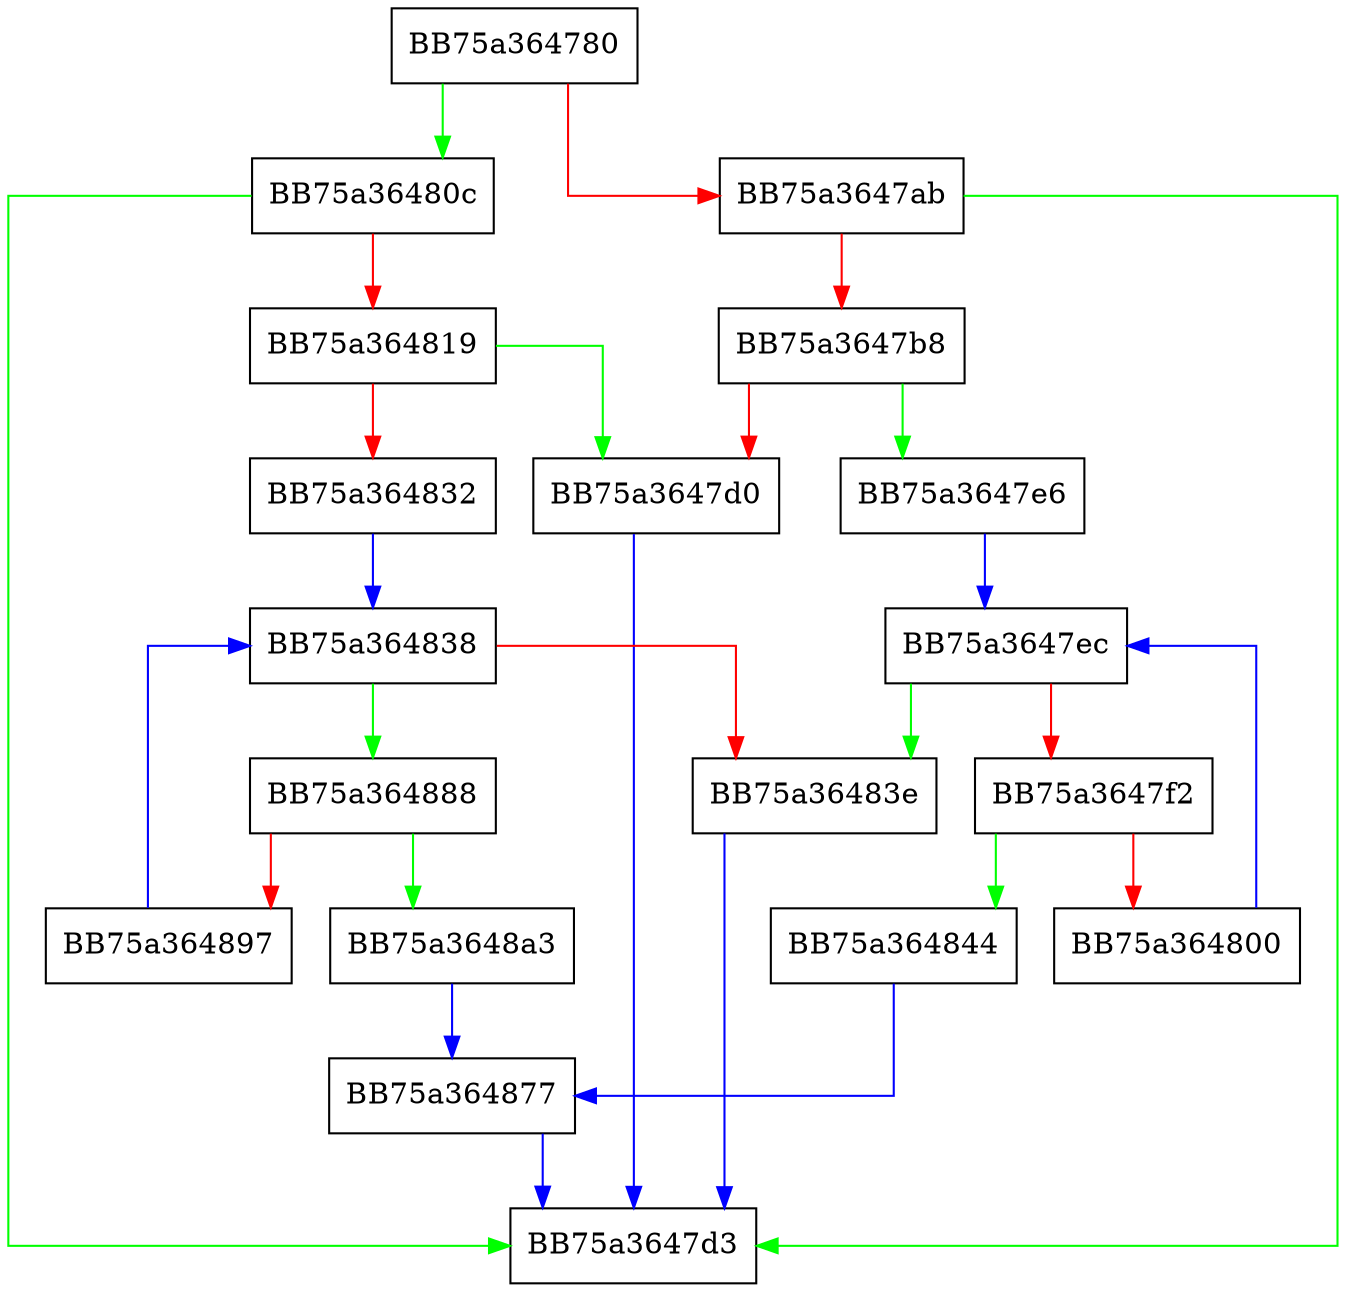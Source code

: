 digraph search_cnext_wrap32 {
  node [shape="box"];
  graph [splines=ortho];
  BB75a364780 -> BB75a36480c [color="green"];
  BB75a364780 -> BB75a3647ab [color="red"];
  BB75a3647ab -> BB75a3647d3 [color="green"];
  BB75a3647ab -> BB75a3647b8 [color="red"];
  BB75a3647b8 -> BB75a3647e6 [color="green"];
  BB75a3647b8 -> BB75a3647d0 [color="red"];
  BB75a3647d0 -> BB75a3647d3 [color="blue"];
  BB75a3647e6 -> BB75a3647ec [color="blue"];
  BB75a3647ec -> BB75a36483e [color="green"];
  BB75a3647ec -> BB75a3647f2 [color="red"];
  BB75a3647f2 -> BB75a364844 [color="green"];
  BB75a3647f2 -> BB75a364800 [color="red"];
  BB75a364800 -> BB75a3647ec [color="blue"];
  BB75a36480c -> BB75a3647d3 [color="green"];
  BB75a36480c -> BB75a364819 [color="red"];
  BB75a364819 -> BB75a3647d0 [color="green"];
  BB75a364819 -> BB75a364832 [color="red"];
  BB75a364832 -> BB75a364838 [color="blue"];
  BB75a364838 -> BB75a364888 [color="green"];
  BB75a364838 -> BB75a36483e [color="red"];
  BB75a36483e -> BB75a3647d3 [color="blue"];
  BB75a364844 -> BB75a364877 [color="blue"];
  BB75a364877 -> BB75a3647d3 [color="blue"];
  BB75a364888 -> BB75a3648a3 [color="green"];
  BB75a364888 -> BB75a364897 [color="red"];
  BB75a364897 -> BB75a364838 [color="blue"];
  BB75a3648a3 -> BB75a364877 [color="blue"];
}